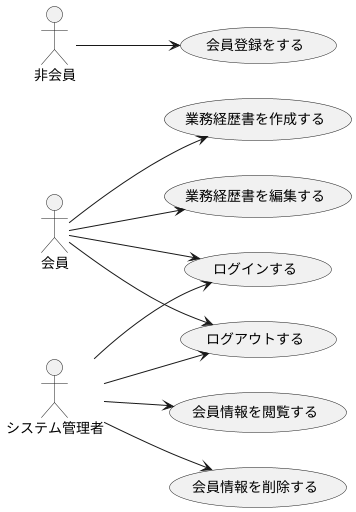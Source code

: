 @startuml

left to right direction

actor システム管理者

システム管理者 --> (ログインする)
システム管理者 --> (会員情報を閲覧する)
システム管理者 --> (会員情報を削除する)
システム管理者 --> (ログアウトする)

actor 会員

会員 --> (ログインする)
会員 --> (業務経歴書を作成する)
会員 --> (業務経歴書を編集する)
会員 --> (ログアウトする)

actor 非会員

非会員 --> (会員登録をする)

@enduml
